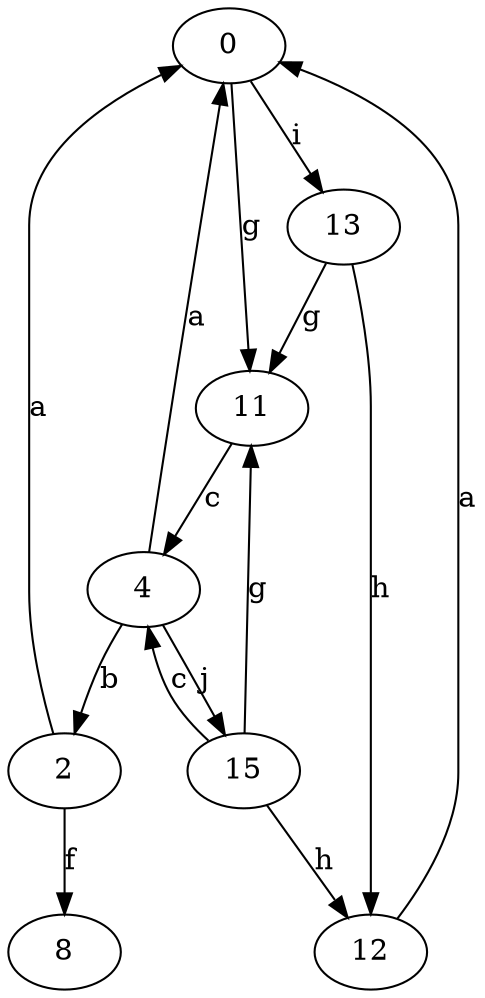 strict digraph  {
0;
2;
4;
8;
11;
12;
13;
15;
0 -> 11  [label=g];
0 -> 13  [label=i];
2 -> 0  [label=a];
2 -> 8  [label=f];
4 -> 0  [label=a];
4 -> 2  [label=b];
4 -> 15  [label=j];
11 -> 4  [label=c];
12 -> 0  [label=a];
13 -> 11  [label=g];
13 -> 12  [label=h];
15 -> 4  [label=c];
15 -> 11  [label=g];
15 -> 12  [label=h];
}
